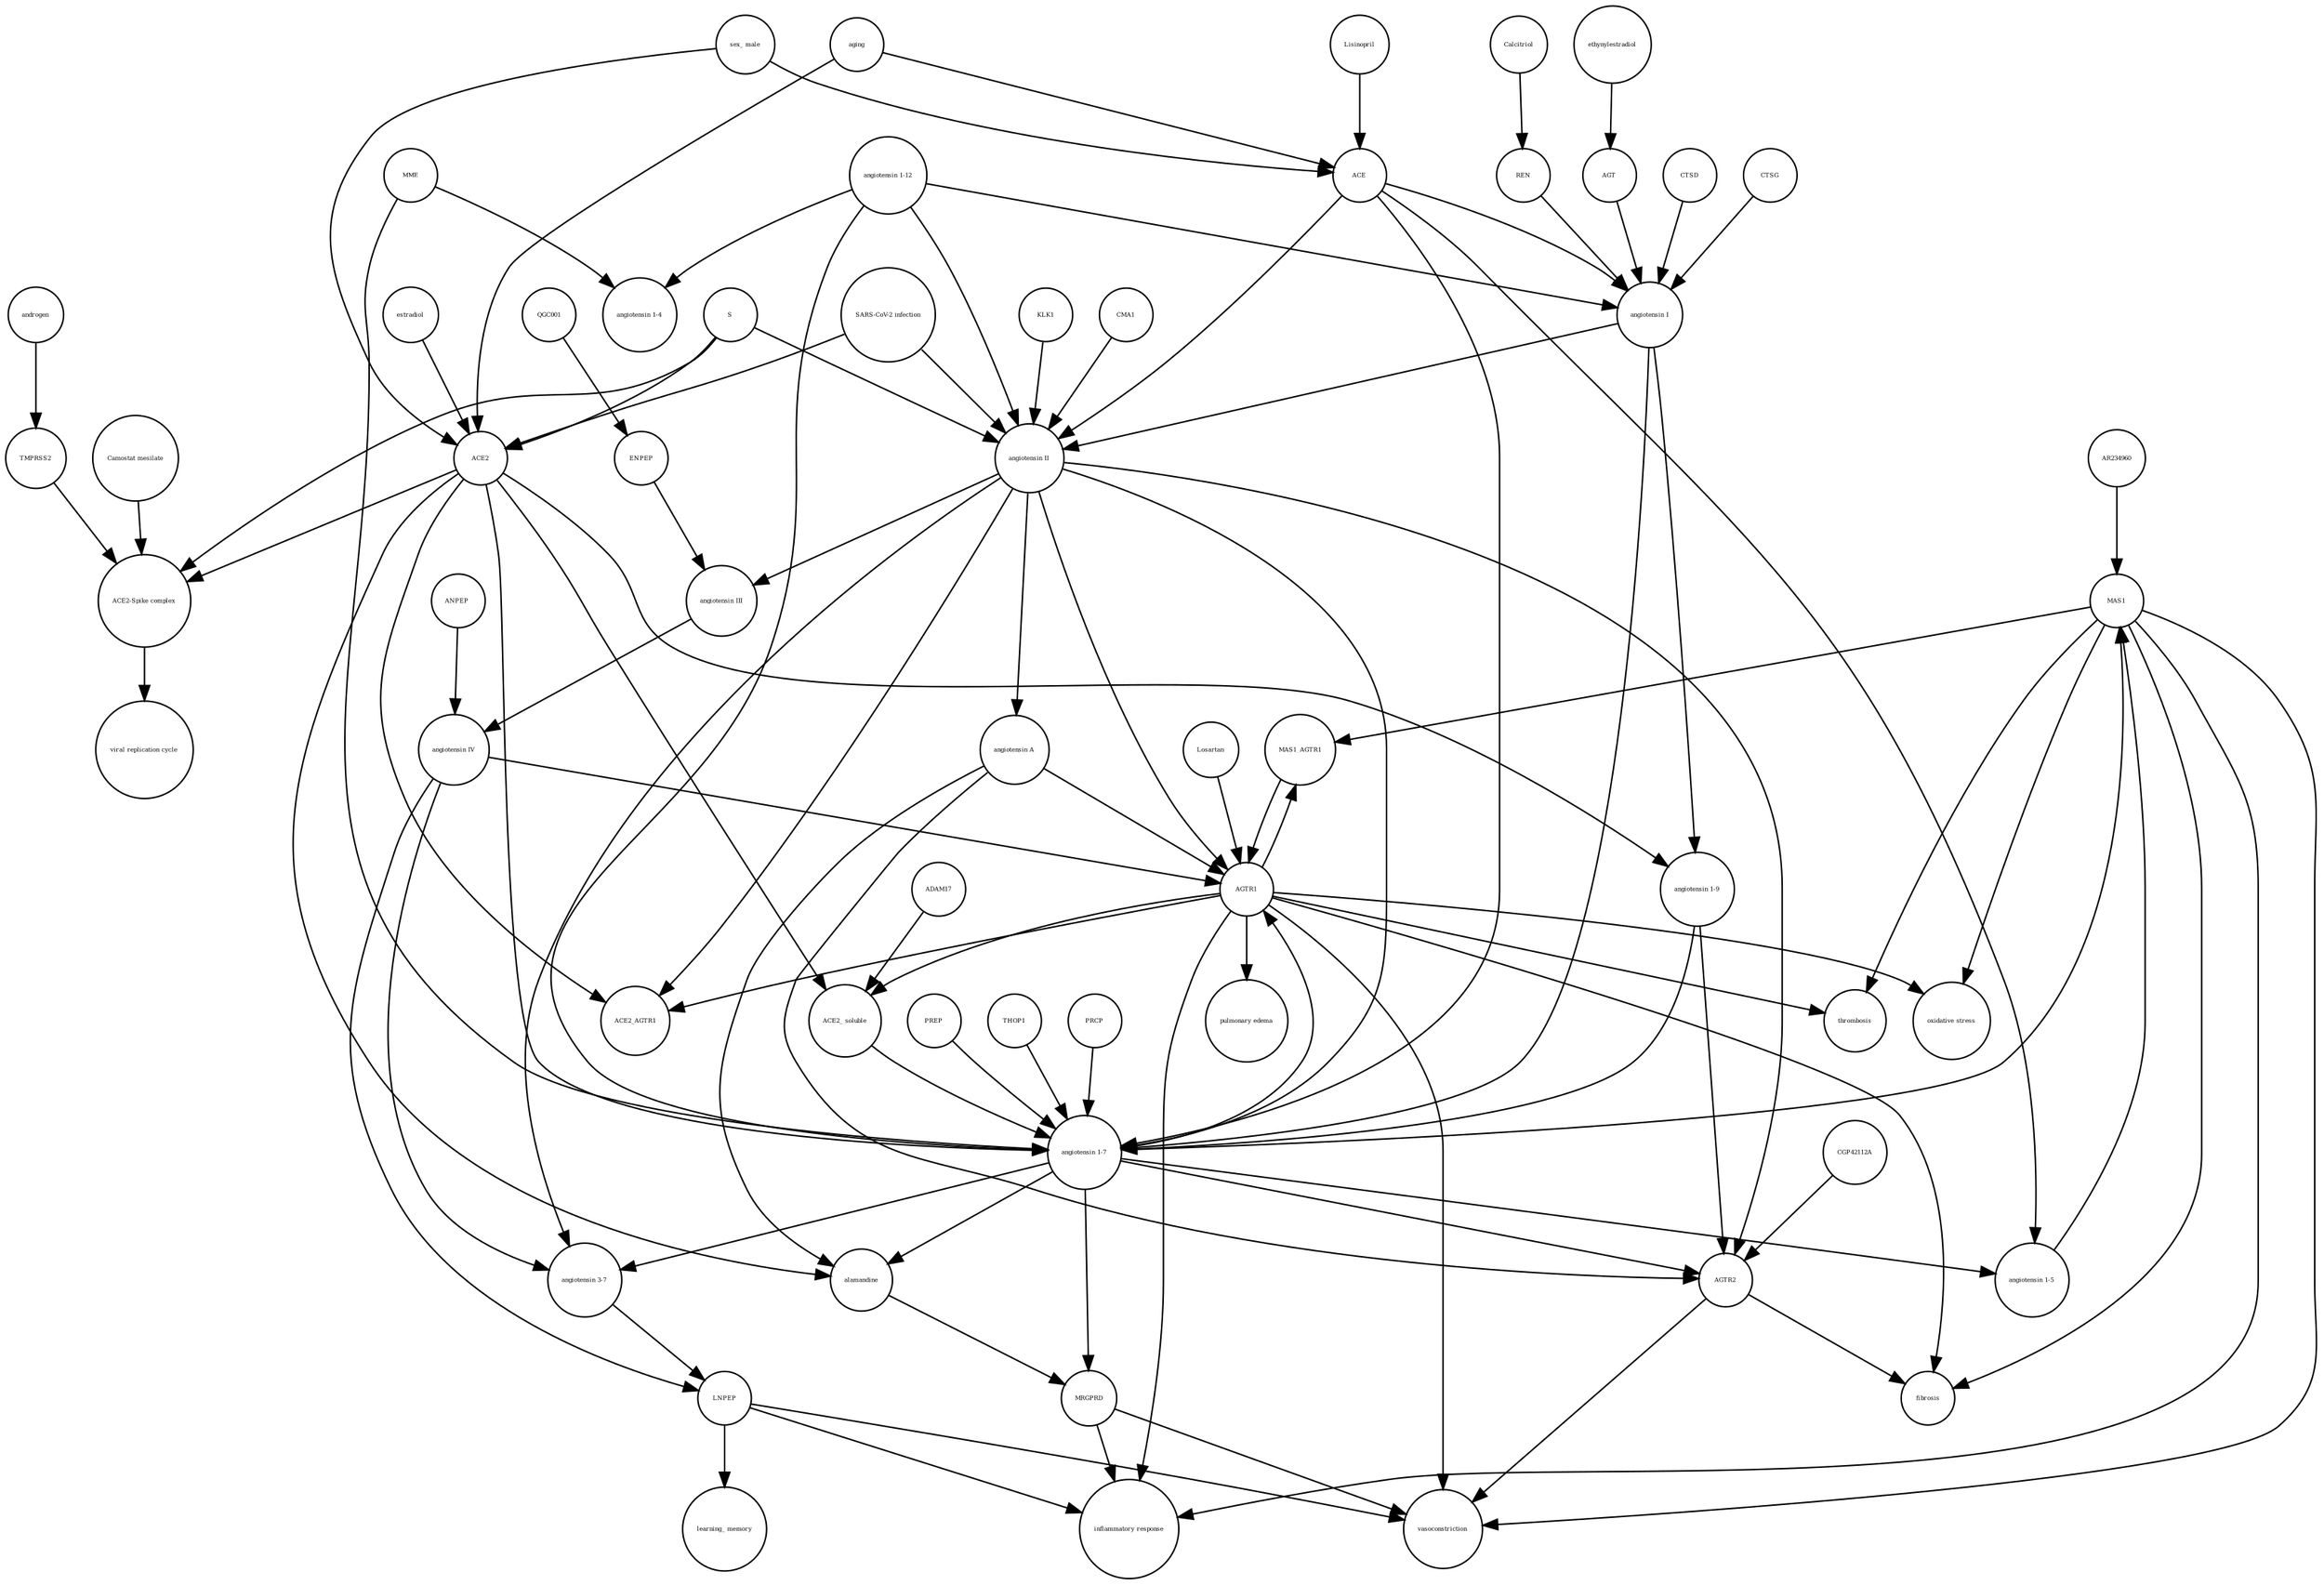 strict digraph  {
MRGPRD [annotation="urn_miriam_hgnc_HGNC%3A29626", bipartite=0, cls=macromolecule, fontsize=4, label=MRGPRD, shape=circle];
"inflammatory response" [annotation="urn_miriam_obo.go_GO%3A0006954", bipartite=0, cls=phenotype, fontsize=4, label="inflammatory response", shape=circle];
MAS1 [annotation="urn_miriam_hgnc_HGNC%3A6899", bipartite=0, cls=macromolecule, fontsize=4, label=MAS1, shape=circle];
AGTR2 [annotation="urn_miriam_hgnc_HGNC%3A338", bipartite=0, cls=macromolecule, fontsize=4, label=AGTR2, shape=circle];
vasoconstriction [annotation=urn_miriam_mesh_D014661, bipartite=0, cls=phenotype, fontsize=4, label=vasoconstriction, shape=circle];
AGTR1 [annotation="urn_miriam_hgnc_HGNC%3A336", bipartite=0, cls=macromolecule, fontsize=4, label=AGTR1, shape=circle];
"oxidative stress" [annotation="urn_miriam_obo.go_GO%3A0006979", bipartite=0, cls=phenotype, fontsize=4, label="oxidative stress", shape=circle];
LNPEP [annotation="urn_miriam_hgnc_HGNC%3A6656", bipartite=0, cls=macromolecule, fontsize=4, label=LNPEP, shape=circle];
"learning_ memory" [annotation=urn_miriam_mesh_D007858, bipartite=0, cls=phenotype, fontsize=4, label="learning_ memory", shape=circle];
"ACE2-Spike complex" [annotation=urn_miriam_pubmed_32275855, bipartite=0, cls=complex, fontsize=4, label="ACE2-Spike complex", shape=circle];
"viral replication cycle" [annotation=urn_miriam_mesh_D014661, bipartite=0, cls=phenotype, fontsize=4, label="viral replication cycle", shape=circle];
"pulmonary edema" [annotation=urn_miriam_mesh_D011654, bipartite=0, cls=phenotype, fontsize=4, label="pulmonary edema", shape=circle];
fibrosis [annotation=urn_miriam_mesh_D005355, bipartite=0, cls=phenotype, fontsize=4, label=fibrosis, shape=circle];
thrombosis [annotation=urn_miriam_mesh_D013927, bipartite=0, cls=phenotype, fontsize=4, label=thrombosis, shape=circle];
CTSG [annotation="urn_miriam_hgnc_HGNC%3A2532", bipartite=0, cls=macromolecule, fontsize=4, label=CTSG, shape=circle];
alamandine [annotation="urn_miriam_pubchem.compound_44192273", bipartite=0, cls="simple chemical", fontsize=4, label=alamandine, shape=circle];
"angiotensin IV" [annotation="urn_miriam_obo.chebi_CHEBI%3A80127", bipartite=0, cls="simple chemical", fontsize=4, label="angiotensin IV", shape=circle];
"SARS-CoV-2 infection" [annotation="urn_miriam_taxonomy_2697049|urn_miriam_mesh_C000657245", bipartite=0, cls=phenotype, fontsize=4, label="SARS-CoV-2 infection", shape=circle];
"angiotensin 1-4" [annotation=urn_miriam_pubmed_22490446, bipartite=0, cls="simple chemical", fontsize=4, label="angiotensin 1-4", shape=circle];
"angiotensin I" [annotation="urn_miriam_obo.chebi_CHEBI%3A2718", bipartite=0, cls="simple chemical", fontsize=4, label="angiotensin I", shape=circle];
"angiotensin 3-7" [annotation=urn_miriam_pubmed_30934934, bipartite=0, cls="simple chemical", fontsize=4, label="angiotensin 3-7", shape=circle];
ACE2_AGTR1 [annotation=urn_miriam_pubmed_25225202, bipartite=0, cls=complex, fontsize=4, label=ACE2_AGTR1, shape=circle];
estradiol [annotation="urn_miriam_obo.chebi_CHEBI%3A16469", bipartite=0, cls="simple chemical", fontsize=4, label=estradiol, shape=circle];
S [annotation="urn_miriam_uniprot_P0DTC2|urn_miriam_uniprot_P59594", bipartite=0, cls=macromolecule, fontsize=4, label=S, shape=circle];
TMPRSS2 [annotation="urn_miriam_hgnc_HGNC%3A11876", bipartite=0, cls=macromolecule, fontsize=4, label=TMPRSS2, shape=circle];
"angiotensin II" [annotation="urn_miriam_obo.chebi_CHEBI%3A2718", bipartite=0, cls="simple chemical", fontsize=4, label="angiotensin II", shape=circle];
Calcitriol [annotation="urn_miriam_obo.chebi_CHEBI%3A17823", bipartite=0, cls="simple chemical", fontsize=4, label=Calcitriol, shape=circle];
PREP [annotation="urn_miriam_hgnc_HGNC%3A9358", bipartite=0, cls=macromolecule, fontsize=4, label=PREP, shape=circle];
"Camostat mesilate" [annotation="urn_miriam_obo.chebi_CHEBI%3A135632", bipartite=0, cls="simple chemical", fontsize=4, label="Camostat mesilate", shape=circle];
THOP1 [annotation="urn_miriam_hgnc_HGNC%3A11793", bipartite=0, cls=macromolecule, fontsize=4, label=THOP1, shape=circle];
ethynylestradiol [annotation="urn_miriam_obo.chebi_CHEBI%3A4903", bipartite=0, cls="simple chemical", fontsize=4, label=ethynylestradiol, shape=circle];
CGP42112A [annotation="urn_miriam_obo.chebi_CHEBI%3A147302", bipartite=0, cls="simple chemical", fontsize=4, label=CGP42112A, shape=circle];
"angiotensin 1-12" [annotation=urn_miriam_pubmed_27465904, bipartite=0, cls="simple chemical", fontsize=4, label="angiotensin 1-12", shape=circle];
MAS1_AGTR1 [annotation=urn_miriam_pubmed_15809376, bipartite=0, cls=complex, fontsize=4, label=MAS1_AGTR1, shape=circle];
androgen [annotation="urn_miriam_obo.chebi_CHEBI%3A50113", bipartite=0, cls="simple chemical", fontsize=4, label=androgen, shape=circle];
ADAM17 [annotation="urn_miriam_hgnc_HGNC%3A195", bipartite=0, cls=macromolecule, fontsize=4, label=ADAM17, shape=circle];
CMA1 [annotation="urn_miriam_hgnc_HGNC%3A2097", bipartite=0, cls=macromolecule, fontsize=4, label=CMA1, shape=circle];
ACE2 [annotation="urn_miriam_hgnc_HGNC%3A13557", bipartite=0, cls=macromolecule, fontsize=4, label=ACE2, shape=circle];
"angiotensin 1-7" [annotation="urn_miriam_obo.chebi_CHEBI%3A55438", bipartite=0, cls="simple chemical", fontsize=4, label="angiotensin 1-7", shape=circle];
ACE [annotation="urn_miriam_hgnc_HGNC%3A2707", bipartite=0, cls=macromolecule, fontsize=4, label=ACE, shape=circle];
"angiotensin 1-5" [annotation="urn_miriam_obo.chebi_CHEBI%3A80129", bipartite=0, cls="simple chemical", fontsize=4, label="angiotensin 1-5", shape=circle];
"angiotensin A" [annotation="urn_miriam_kegg.compound_C20970|urn_miriam_pubchem.compound_91691124", bipartite=0, cls="simple chemical", fontsize=4, label="angiotensin A", shape=circle];
QGC001 [annotation=urn_miriam_pubmed_24337978, bipartite=0, cls="simple chemical", fontsize=4, label=QGC001, shape=circle];
"ANPEP " [annotation="urn_miriam_hgnc_HGNC%3A500", bipartite=0, cls=macromolecule, fontsize=4, label="ANPEP ", shape=circle];
KLK1 [annotation="urn_miriam_hgnc_HGNC%3A6357", bipartite=0, cls=macromolecule, fontsize=4, label=KLK1, shape=circle];
"ACE2_ soluble" [annotation="urn_miriam_hgnc.symbol_ACE2", bipartite=0, cls=macromolecule, fontsize=4, label="ACE2_ soluble", shape=circle];
Lisinopril [annotation="urn_miriam_obo.chebi_CHEBI%3A43755", bipartite=0, cls="simple chemical", fontsize=4, label=Lisinopril, shape=circle];
Losartan [annotation="urn_miriam_obo.chebi_CHEBI%3A6541", bipartite=0, cls="simple chemical", fontsize=4, label=Losartan, shape=circle];
"angiotensin III" [annotation="urn_miriam_obo.chebi_CHEBI%3A89666", bipartite=0, cls="simple chemical", fontsize=4, label="angiotensin III", shape=circle];
AR234960 [annotation="urn_miriam_pubchem.compound_146025955", bipartite=0, cls="simple chemical", fontsize=4, label=AR234960, shape=circle];
MME [annotation="urn_miriam_hgnc_HGNC%3A7154", bipartite=0, cls=macromolecule, fontsize=4, label=MME, shape=circle];
aging [annotation="urn_miriam_obo.go_GO%3A0007568", bipartite=0, cls=phenotype, fontsize=4, label=aging, shape=circle];
"sex_ male" [annotation=urn_miriam_mesh_D008297, bipartite=0, cls=phenotype, fontsize=4, label="sex_ male", shape=circle];
CTSD [annotation="urn_miriam_hgnc_HGNC%3A2529", bipartite=0, cls=macromolecule, fontsize=4, label=CTSD, shape=circle];
PRCP [annotation="urn_miriam_hgnc_HGNC%3A9344", bipartite=0, cls=macromolecule, fontsize=4, label=PRCP, shape=circle];
REN [annotation="urn_miriam_hgnc_HGNC%3A9958", bipartite=0, cls=macromolecule, fontsize=4, label=REN, shape=circle];
AGT [annotation="urn_miriam_hgnc_HGNC%3A333", bipartite=0, cls=macromolecule, fontsize=4, label=AGT, shape=circle];
"angiotensin 1-9" [annotation="urn_miriam_obo.chebi_CHEBI%3A80128", bipartite=0, cls="simple chemical", fontsize=4, label="angiotensin 1-9", shape=circle];
ENPEP [annotation="urn_miriam_hgnc_HGNC%3A3355", bipartite=0, cls=macromolecule, fontsize=4, label=ENPEP, shape=circle];
MRGPRD -> "inflammatory response"  [annotation="", interaction_type=inhibition];
MRGPRD -> vasoconstriction  [annotation="", interaction_type=inhibition];
MAS1 -> "inflammatory response"  [annotation="", interaction_type=inhibition];
MAS1 -> vasoconstriction  [annotation="", interaction_type=inhibition];
MAS1 -> fibrosis  [annotation="", interaction_type=inhibition];
MAS1 -> "oxidative stress"  [annotation="", interaction_type=inhibition];
MAS1 -> thrombosis  [annotation="", interaction_type=inhibition];
MAS1 -> MAS1_AGTR1  [annotation="", interaction_type=production];
AGTR2 -> vasoconstriction  [annotation="", interaction_type=inhibition];
AGTR2 -> fibrosis  [annotation="", interaction_type=inhibition];
AGTR1 -> "oxidative stress"  [annotation="", interaction_type="necessary stimulation"];
AGTR1 -> "inflammatory response"  [annotation="", interaction_type="necessary stimulation"];
AGTR1 -> vasoconstriction  [annotation="", interaction_type="necessary stimulation"];
AGTR1 -> "pulmonary edema"  [annotation="", interaction_type="necessary stimulation"];
AGTR1 -> fibrosis  [annotation="", interaction_type="necessary stimulation"];
AGTR1 -> thrombosis  [annotation="", interaction_type="necessary stimulation"];
AGTR1 -> ACE2_AGTR1  [annotation="", interaction_type=production];
AGTR1 -> MAS1_AGTR1  [annotation="", interaction_type=production];
AGTR1 -> "ACE2_ soluble"  [annotation="urn_miriam_pubmed_24227843|urn_miriam_taxonomy_9606|urn_miriam_pubmed_32333398|urn_miriam_pubmed_28512108", interaction_type=stimulation];
LNPEP -> "learning_ memory"  [annotation="", interaction_type="necessary stimulation"];
LNPEP -> "inflammatory response"  [annotation="", interaction_type=inhibition];
LNPEP -> vasoconstriction  [annotation="", interaction_type=inhibition];
"ACE2-Spike complex" -> "viral replication cycle"  [annotation="", interaction_type="necessary stimulation"];
CTSG -> "angiotensin I"  [annotation="urn_miriam_pubmed_6172448|urn_miriam_taxonomy_9606", interaction_type=catalysis];
alamandine -> MRGPRD  [annotation="urn_miriam_pubmed_23446738|urn_miriam_taxonomy_9606", interaction_type=stimulation];
"angiotensin IV" -> AGTR1  [annotation="urn_miriam_pubmed_26497614|urn_miriam_taxonomy_10116|urn_miriam_pubmed_17630322|urn_miriam_pubmed_32333398|urn_miriam_pubmed_17138938|urn_miriam_taxonomy_9606", interaction_type=stimulation];
"angiotensin IV" -> LNPEP  [annotation="urn_miriam_pubmed_11707427|urn_miriam_taxonomy_9606", interaction_type=stimulation];
"angiotensin IV" -> "angiotensin 3-7"  [annotation="", interaction_type=production];
"SARS-CoV-2 infection" -> "angiotensin II"  [annotation="urn_miriam_pubmed_32048163|urn_miriam_taxonomy_9606", interaction_type=stimulation];
"SARS-CoV-2 infection" -> ACE2  [annotation="urn_miriam_pubmed_32408336|urn_miriam_taxonomy_9606", interaction_type=inhibition];
"angiotensin I" -> "angiotensin 1-7"  [annotation="", interaction_type=production];
"angiotensin I" -> "angiotensin II"  [annotation="", interaction_type=production];
"angiotensin I" -> "angiotensin 1-9"  [annotation="", interaction_type=production];
"angiotensin 3-7" -> LNPEP  [annotation="urn_miriam_pubmed_30934934|urn_miriam_taxonomy_40674", interaction_type=stimulation];
estradiol -> ACE2  [annotation="urn_miriam_pubmed_32432918|urn_miriam_taxonomy_9606|urn_miriam_pubmed_19864379|urn_miriam_uniprot_P59594", interaction_type=inhibition];
S -> "angiotensin II"  [annotation="urn_miriam_pubmed_16007097|urn_miriam_taxonomy_10090|urn_miriam_uniprot_P59594", interaction_type=stimulation];
S -> ACE2  [annotation="urn_miriam_pubmed_32432918|urn_miriam_taxonomy_9606|urn_miriam_pubmed_19864379|urn_miriam_uniprot_P59594", interaction_type=inhibition];
S -> "ACE2-Spike complex"  [annotation="", interaction_type=production];
TMPRSS2 -> "ACE2-Spike complex"  [annotation="urn_miriam_pubmed_32142651|urn_miriam_taxonomy_9606|urn_miriam_uniprot_P0DTC2", interaction_type=stimulation];
"angiotensin II" -> AGTR1  [annotation="urn_miriam_pubmed_15809376|urn_miriam_taxonomy_9606", interaction_type=stimulation];
"angiotensin II" -> "angiotensin III"  [annotation="", interaction_type=production];
"angiotensin II" -> "angiotensin 3-7"  [annotation="", interaction_type=production];
"angiotensin II" -> AGTR2  [annotation="urn_miriam_pubmed_17630322|urn_miriam_taxonomy_9606|urn_miriam_pubmed_17138938", interaction_type=stimulation];
"angiotensin II" -> ACE2_AGTR1  [annotation="urn_miriam_pubmed_25225202|urn_miriam_taxonomy_9606", interaction_type=inhibition];
"angiotensin II" -> "angiotensin 1-7"  [annotation="", interaction_type=production];
"angiotensin II" -> "angiotensin A"  [annotation="", interaction_type=production];
Calcitriol -> REN  [annotation="urn_miriam_pubmed_12122115|urn_miriam_taxonomy_10090", interaction_type=inhibition];
PREP -> "angiotensin 1-7"  [annotation="urn_miriam_pubmed_1310484|urn_miriam_taxonomy_9606", interaction_type=catalysis];
"Camostat mesilate" -> "ACE2-Spike complex"  [annotation="urn_miriam_pubmed_32142651|urn_miriam_taxonomy_9606|urn_miriam_uniprot_P0DTC2", interaction_type=inhibition];
THOP1 -> "angiotensin 1-7"  [annotation="urn_miriam_pubmed_24041943|urn_miriam_taxonomy_10116", interaction_type=catalysis];
ethynylestradiol -> AGT  [annotation="urn_miriam_pubmed_8351287|urn_miriam_taxonomy_10116", interaction_type=stimulation];
CGP42112A -> AGTR2  [annotation="urn_miriam_pubmed_25014541|urn_miriam_taxonomy_9606", interaction_type=stimulation];
"angiotensin 1-12" -> "angiotensin 1-7"  [annotation="", interaction_type=production];
"angiotensin 1-12" -> "angiotensin II"  [annotation="", interaction_type=production];
"angiotensin 1-12" -> "angiotensin I"  [annotation="", interaction_type=production];
"angiotensin 1-12" -> "angiotensin 1-4"  [annotation="", interaction_type=production];
MAS1_AGTR1 -> AGTR1  [annotation="urn_miriam_pubmed_15809376|urn_miriam_taxonomy_9606", interaction_type=inhibition];
androgen -> TMPRSS2  [annotation="urn_miriam_pubmed_10485450|urn_miriam_taxonomy_9606", interaction_type=stimulation];
ADAM17 -> "ACE2_ soluble"  [annotation="urn_miriam_pubmed_24227843|urn_miriam_taxonomy_9606|urn_miriam_pubmed_32333398|urn_miriam_pubmed_28512108", interaction_type=catalysis];
CMA1 -> "angiotensin II"  [annotation="urn_miriam_pubmed_2266130|urn_miriam_taxonomy_9606", interaction_type=catalysis];
ACE2 -> "angiotensin 1-7"  [annotation="urn_miriam_taxonomy_10090|urn_miriam_pubmed_23392115", interaction_type=catalysis];
ACE2 -> alamandine  [annotation="urn_miriam_pubmed_23446738|urn_miriam_taxonomy_9606", interaction_type=catalysis];
ACE2 -> ACE2_AGTR1  [annotation="", interaction_type=production];
ACE2 -> "angiotensin 1-9"  [annotation="urn_miriam_pubmed_10969042|urn_miriam_taxonomy_9606", interaction_type=catalysis];
ACE2 -> "ACE2-Spike complex"  [annotation="", interaction_type=production];
ACE2 -> "ACE2_ soluble"  [annotation="", interaction_type=production];
"angiotensin 1-7" -> "angiotensin 3-7"  [annotation="", interaction_type=production];
"angiotensin 1-7" -> MRGPRD  [annotation="urn_miriam_pubmed_27217404|urn_miriam_taxonomy_9606", interaction_type=stimulation];
"angiotensin 1-7" -> "angiotensin 1-5"  [annotation="", interaction_type=production];
"angiotensin 1-7" -> alamandine  [annotation="", interaction_type=production];
"angiotensin 1-7" -> AGTR1  [annotation="urn_miriam_pubmed_29928987|urn_miriam_taxonomy_9606", interaction_type=inhibition];
"angiotensin 1-7" -> AGTR2  [annotation="urn_miriam_pubmed_15767466|urn_miriam_taxonomy_10116", interaction_type=stimulation];
"angiotensin 1-7" -> MAS1  [annotation="urn_miriam_pubmed_27217404|urn_miriam_taxonomy_9606", interaction_type=stimulation];
ACE -> "angiotensin 1-7"  [annotation="urn_miriam_pubmed_15283675|urn_miriam_taxonomy_9606", interaction_type=catalysis];
ACE -> "angiotensin 1-5"  [annotation="urn_miriam_pubmed_10969042|urn_miriam_taxonomy_9606", interaction_type=catalysis];
ACE -> "angiotensin II"  [annotation="urn_miriam_taxonomy_9606|urn_miriam_pubmed_10969042", interaction_type=catalysis];
ACE -> "angiotensin I"  [annotation="urn_miriam_pubmed_22490446|urn_miriam_taxonomy_10116", interaction_type=catalysis];
"angiotensin 1-5" -> MAS1  [annotation="urn_miriam_pubmed_27660028|urn_miriam_taxonomy_10116", interaction_type=stimulation];
"angiotensin A" -> AGTR1  [annotation="urn_miriam_pubmed_26497614|urn_miriam_taxonomy_10116|urn_miriam_pubmed_17630322|urn_miriam_pubmed_32333398|urn_miriam_pubmed_17138938|urn_miriam_taxonomy_9606", interaction_type=stimulation];
"angiotensin A" -> alamandine  [annotation="", interaction_type=production];
"angiotensin A" -> AGTR2  [annotation="urn_miriam_pubmed_17630322|urn_miriam_taxonomy_9606|urn_miriam_pubmed_17138938", interaction_type=stimulation];
QGC001 -> ENPEP  [annotation="urn_miriam_pubmed_22710644|urn_miriam_taxonomy_10116", interaction_type=inhibition];
"ANPEP " -> "angiotensin IV"  [annotation="urn_miriam_pubmed_8876246|urn_miriam_taxonomy_10090", interaction_type=catalysis];
KLK1 -> "angiotensin II"  [annotation="urn_miriam_taxonomy_9823|urn_miriam_pubmed_6555043", interaction_type=catalysis];
"ACE2_ soluble" -> "angiotensin 1-7"  [annotation="urn_miriam_pubmed_28512108|urn_miriam_taxonomy_9606", interaction_type=stimulation];
Lisinopril -> ACE  [annotation="urn_miriam_pubmed_2550696|urn_miriam_taxonomy_9606", interaction_type=inhibition];
Losartan -> AGTR1  [annotation="urn_miriam_pubmed_24530803|urn_miriam_taxonomy_8355", interaction_type=inhibition];
"angiotensin III" -> "angiotensin IV"  [annotation="", interaction_type=production];
AR234960 -> MAS1  [annotation="urn_miriam_pubmed_29287092|urn_miriam_taxonomy_9606", interaction_type=stimulation];
MME -> "angiotensin 1-7"  [annotation="urn_miriam_taxonomy_9606|urn_miriam_pubmed_15283675", interaction_type=catalysis];
MME -> "angiotensin 1-4"  [annotation="urn_miriam_pubmed_22490446|urn_miriam_taxonomy_10116", interaction_type=catalysis];
aging -> ACE2  [annotation="urn_miriam_pubmed_20689271|urn_miriam_taxonomy_10116", interaction_type=inhibition];
aging -> ACE  [annotation="urn_miriam_pubmed_20689271|urn_miriam_taxonomy_10116", interaction_type=stimulation];
"sex_ male" -> ACE  [annotation="urn_miriam_pubmed_26171856|urn_miriam_taxonomy_10116", interaction_type=stimulation];
"sex_ male" -> ACE2  [annotation="urn_miriam_pubmed_26171856|urn_miriam_taxonomy_10116", interaction_type=stimulation];
CTSD -> "angiotensin I"  [annotation="urn_miriam_pubmed_6172448|urn_miriam_taxonomy_9606", interaction_type=catalysis];
PRCP -> "angiotensin 1-7"  [annotation="urn_miriam_taxonomy_10090|urn_miriam_pubmed_23392115", interaction_type=catalysis];
REN -> "angiotensin I"  [annotation="urn_miriam_pubmed_10585461|urn_miriam_taxonomy_9606", interaction_type=catalysis];
AGT -> "angiotensin I"  [annotation="", interaction_type=production];
"angiotensin 1-9" -> "angiotensin 1-7"  [annotation="", interaction_type=production];
"angiotensin 1-9" -> AGTR2  [annotation="urn_miriam_pubmed_30048754|urn_miriam_taxonomy_10116", interaction_type=stimulation];
ENPEP -> "angiotensin III"  [annotation="urn_miriam_pubmed_8876246|urn_miriam_taxonomy_10090", interaction_type=catalysis];
}
